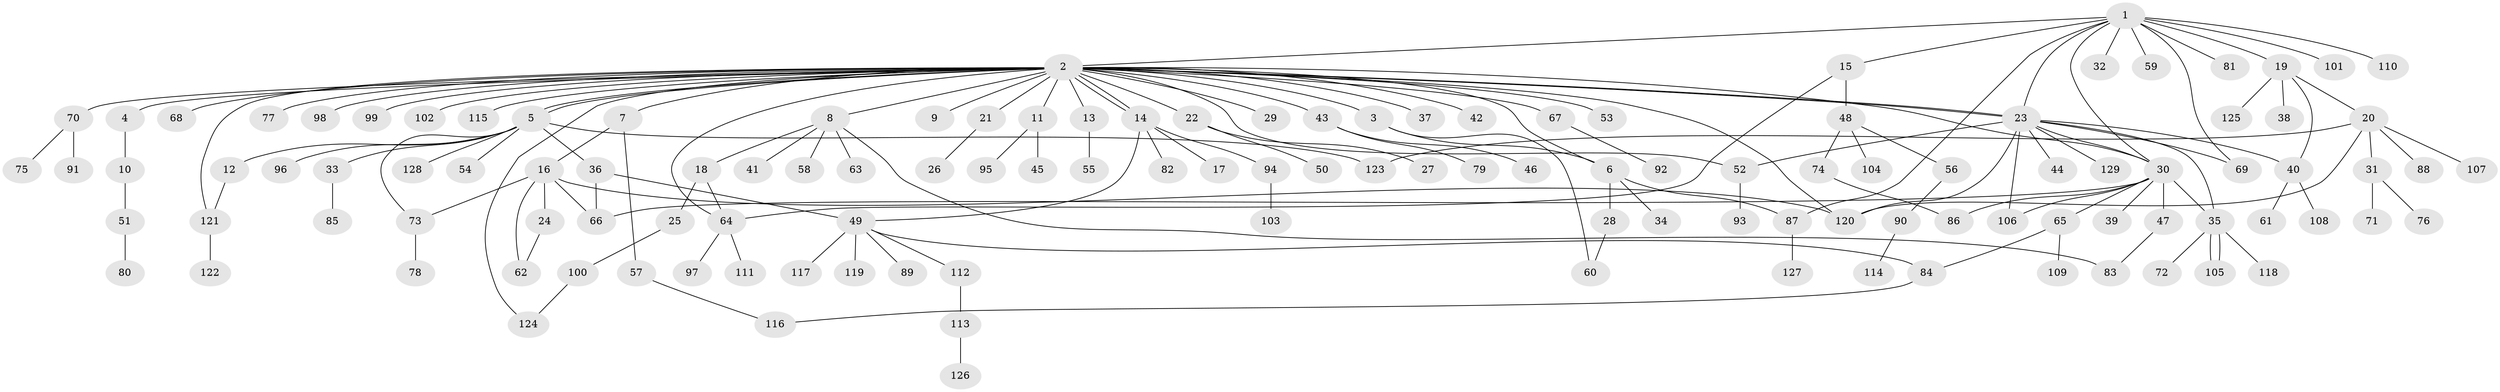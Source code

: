 // coarse degree distribution, {10: 0.02631578947368421, 25: 0.02631578947368421, 2: 0.23684210526315788, 8: 0.05263157894736842, 3: 0.07894736842105263, 5: 0.02631578947368421, 1: 0.47368421052631576, 4: 0.05263157894736842, 7: 0.02631578947368421}
// Generated by graph-tools (version 1.1) at 2025/18/03/04/25 18:18:00]
// undirected, 129 vertices, 160 edges
graph export_dot {
graph [start="1"]
  node [color=gray90,style=filled];
  1;
  2;
  3;
  4;
  5;
  6;
  7;
  8;
  9;
  10;
  11;
  12;
  13;
  14;
  15;
  16;
  17;
  18;
  19;
  20;
  21;
  22;
  23;
  24;
  25;
  26;
  27;
  28;
  29;
  30;
  31;
  32;
  33;
  34;
  35;
  36;
  37;
  38;
  39;
  40;
  41;
  42;
  43;
  44;
  45;
  46;
  47;
  48;
  49;
  50;
  51;
  52;
  53;
  54;
  55;
  56;
  57;
  58;
  59;
  60;
  61;
  62;
  63;
  64;
  65;
  66;
  67;
  68;
  69;
  70;
  71;
  72;
  73;
  74;
  75;
  76;
  77;
  78;
  79;
  80;
  81;
  82;
  83;
  84;
  85;
  86;
  87;
  88;
  89;
  90;
  91;
  92;
  93;
  94;
  95;
  96;
  97;
  98;
  99;
  100;
  101;
  102;
  103;
  104;
  105;
  106;
  107;
  108;
  109;
  110;
  111;
  112;
  113;
  114;
  115;
  116;
  117;
  118;
  119;
  120;
  121;
  122;
  123;
  124;
  125;
  126;
  127;
  128;
  129;
  1 -- 2;
  1 -- 15;
  1 -- 19;
  1 -- 23;
  1 -- 30;
  1 -- 32;
  1 -- 59;
  1 -- 69;
  1 -- 81;
  1 -- 87;
  1 -- 101;
  1 -- 110;
  2 -- 3;
  2 -- 4;
  2 -- 5;
  2 -- 5;
  2 -- 6;
  2 -- 7;
  2 -- 8;
  2 -- 9;
  2 -- 11;
  2 -- 13;
  2 -- 14;
  2 -- 14;
  2 -- 21;
  2 -- 22;
  2 -- 23;
  2 -- 23;
  2 -- 29;
  2 -- 30;
  2 -- 37;
  2 -- 42;
  2 -- 43;
  2 -- 52;
  2 -- 53;
  2 -- 64;
  2 -- 67;
  2 -- 68;
  2 -- 70;
  2 -- 77;
  2 -- 98;
  2 -- 99;
  2 -- 102;
  2 -- 115;
  2 -- 120;
  2 -- 121;
  2 -- 124;
  3 -- 6;
  3 -- 60;
  4 -- 10;
  5 -- 12;
  5 -- 33;
  5 -- 36;
  5 -- 54;
  5 -- 73;
  5 -- 96;
  5 -- 123;
  5 -- 128;
  6 -- 28;
  6 -- 34;
  6 -- 87;
  7 -- 16;
  7 -- 57;
  8 -- 18;
  8 -- 41;
  8 -- 58;
  8 -- 63;
  8 -- 83;
  10 -- 51;
  11 -- 45;
  11 -- 95;
  12 -- 121;
  13 -- 55;
  14 -- 17;
  14 -- 49;
  14 -- 82;
  14 -- 94;
  15 -- 48;
  15 -- 64;
  16 -- 24;
  16 -- 62;
  16 -- 66;
  16 -- 73;
  16 -- 120;
  18 -- 25;
  18 -- 64;
  19 -- 20;
  19 -- 38;
  19 -- 40;
  19 -- 125;
  20 -- 31;
  20 -- 88;
  20 -- 107;
  20 -- 120;
  20 -- 123;
  21 -- 26;
  22 -- 27;
  22 -- 50;
  23 -- 30;
  23 -- 35;
  23 -- 40;
  23 -- 44;
  23 -- 52;
  23 -- 69;
  23 -- 106;
  23 -- 120;
  23 -- 129;
  24 -- 62;
  25 -- 100;
  28 -- 60;
  30 -- 35;
  30 -- 39;
  30 -- 47;
  30 -- 65;
  30 -- 66;
  30 -- 86;
  30 -- 106;
  31 -- 71;
  31 -- 76;
  33 -- 85;
  35 -- 72;
  35 -- 105;
  35 -- 105;
  35 -- 118;
  36 -- 49;
  36 -- 66;
  40 -- 61;
  40 -- 108;
  43 -- 46;
  43 -- 79;
  47 -- 83;
  48 -- 56;
  48 -- 74;
  48 -- 104;
  49 -- 84;
  49 -- 89;
  49 -- 112;
  49 -- 117;
  49 -- 119;
  51 -- 80;
  52 -- 93;
  56 -- 90;
  57 -- 116;
  64 -- 97;
  64 -- 111;
  65 -- 84;
  65 -- 109;
  67 -- 92;
  70 -- 75;
  70 -- 91;
  73 -- 78;
  74 -- 86;
  84 -- 116;
  87 -- 127;
  90 -- 114;
  94 -- 103;
  100 -- 124;
  112 -- 113;
  113 -- 126;
  121 -- 122;
}
